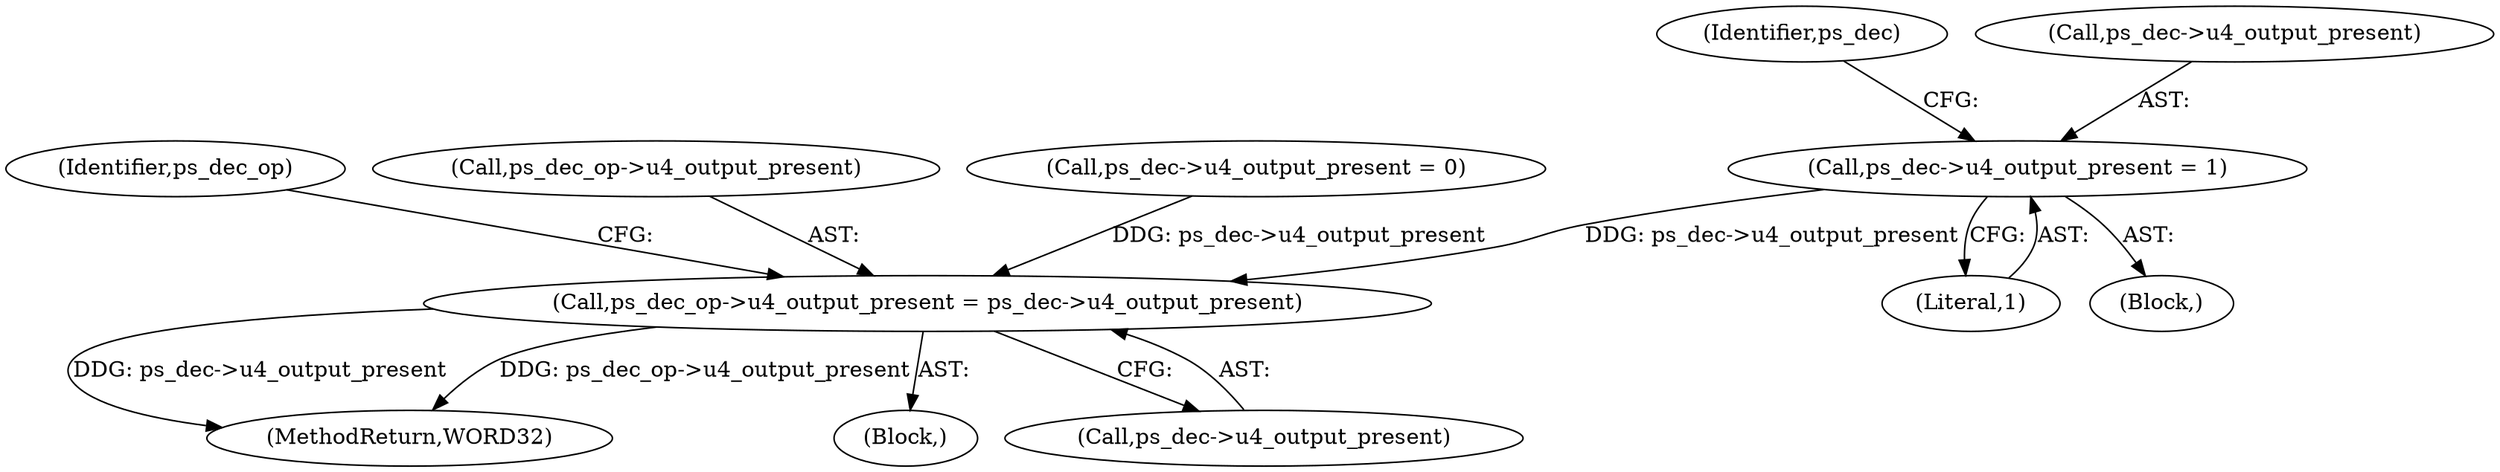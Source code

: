 digraph "0_Android_a78887bcffbc2995cf9ed72e0697acf560875e9e@pointer" {
"1000764" [label="(Call,ps_dec->u4_output_present = 1)"];
"1000798" [label="(Call,ps_dec_op->u4_output_present = ps_dec->u4_output_present)"];
"1000807" [label="(Identifier,ps_dec_op)"];
"1002129" [label="(MethodReturn,WORD32)"];
"1000798" [label="(Call,ps_dec_op->u4_output_present = ps_dec->u4_output_present)"];
"1000712" [label="(Block,)"];
"1000799" [label="(Call,ps_dec_op->u4_output_present)"];
"1000337" [label="(Call,ps_dec->u4_output_present = 0)"];
"1000770" [label="(Identifier,ps_dec)"];
"1000768" [label="(Literal,1)"];
"1000802" [label="(Call,ps_dec->u4_output_present)"];
"1000765" [label="(Call,ps_dec->u4_output_present)"];
"1000764" [label="(Call,ps_dec->u4_output_present = 1)"];
"1000730" [label="(Block,)"];
"1000764" -> "1000730"  [label="AST: "];
"1000764" -> "1000768"  [label="CFG: "];
"1000765" -> "1000764"  [label="AST: "];
"1000768" -> "1000764"  [label="AST: "];
"1000770" -> "1000764"  [label="CFG: "];
"1000764" -> "1000798"  [label="DDG: ps_dec->u4_output_present"];
"1000798" -> "1000712"  [label="AST: "];
"1000798" -> "1000802"  [label="CFG: "];
"1000799" -> "1000798"  [label="AST: "];
"1000802" -> "1000798"  [label="AST: "];
"1000807" -> "1000798"  [label="CFG: "];
"1000798" -> "1002129"  [label="DDG: ps_dec->u4_output_present"];
"1000798" -> "1002129"  [label="DDG: ps_dec_op->u4_output_present"];
"1000337" -> "1000798"  [label="DDG: ps_dec->u4_output_present"];
}
